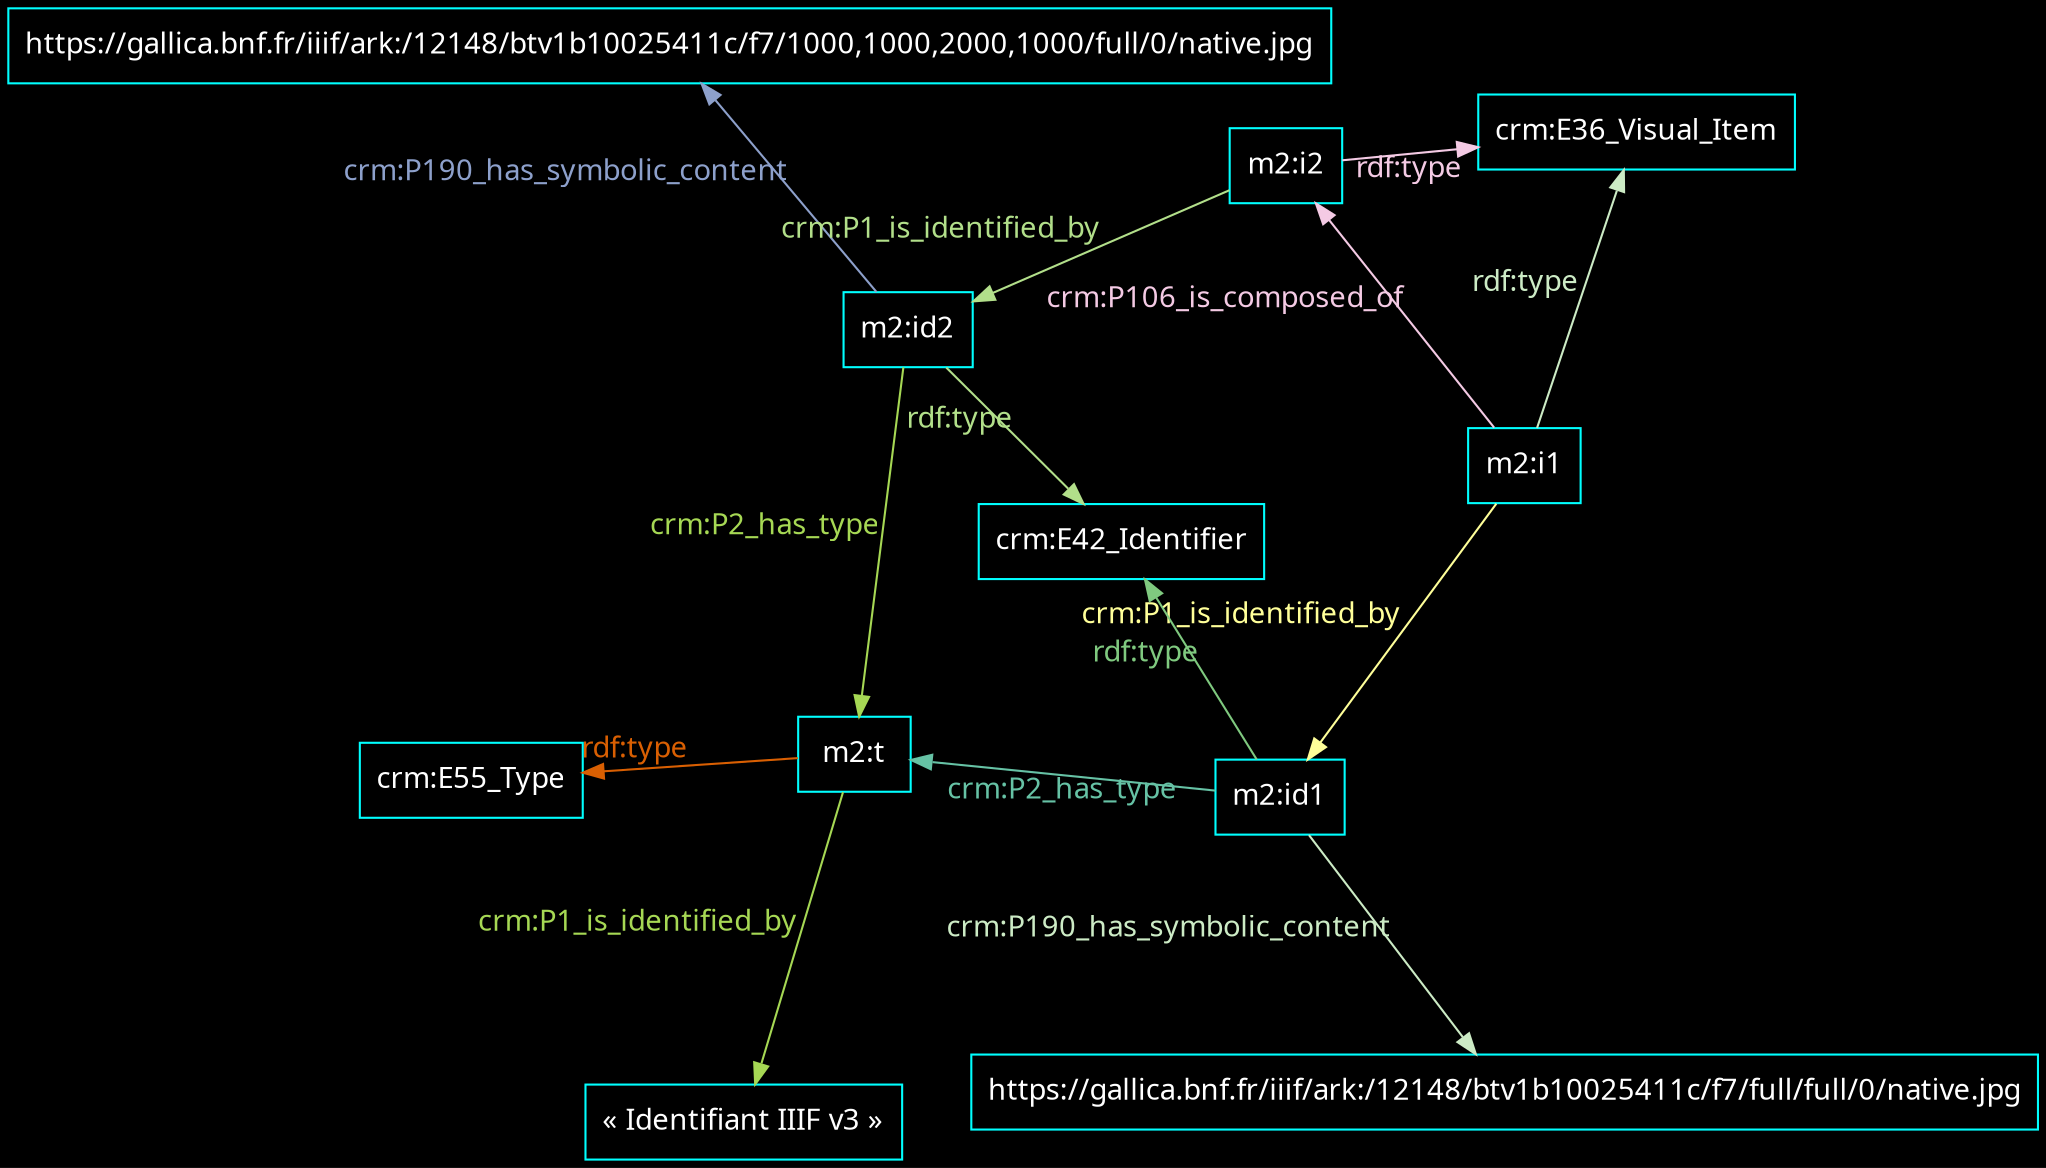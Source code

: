 digraph {
    graph [bgcolor=black]
    rankdir=LR
    node [color=white,fontcolor=white,fontname="FiraCode Nerd Font Mono Regular",shape=box]
    edge [color=white,fontcolor=white,fontname="FiraCode Nerd Font Mono Regular"]
    

    layout=neato
overlap=scale
splines=true
sep=.1
node [color=cyan,fontcolor=white]
edge [color=cyan,fontcolor=white]
"m2:i1" -> "crm:E36_Visual_Item" [label="rdf:type",color="#ccebc5",fontcolor="#ccebc5"]
"m2:t" -> "crm:E55_Type" [label="rdf:type",color="#d95f02",fontcolor="#d95f02"]
"m2:i1" -> "m2:id1" [label="crm:P1_is_identified_by",color="#ffff99",fontcolor="#ffff99"]
"m2:id2" -> "m2:t" [label="crm:P2_has_type",color="#a6d854",fontcolor="#a6d854"]
"m2:t" -> "« Identifiant IIIF v3 »" [label="crm:P1_is_identified_by",color="#a6d854",fontcolor="#a6d854"]
"m2:id1" -> "https://gallica.bnf.fr/iiif/ark:/12148/btv1b10025411c/f7/full/full/0/native.jpg" [label="crm:P190_has_symbolic_content",color="#ccebc5",fontcolor="#ccebc5"]
"m2:id2" -> "https://gallica.bnf.fr/iiif/ark:/12148/btv1b10025411c/f7/1000,1000,2000,1000/full/0/native.jpg" [label="crm:P190_has_symbolic_content",color="#8da0cb",fontcolor="#8da0cb"]
"m2:i2" -> "crm:E36_Visual_Item" [label="rdf:type",color="#f4cae4",fontcolor="#f4cae4"]
"m2:id1" -> "m2:t" [label="crm:P2_has_type",color="#66c2a5",fontcolor="#66c2a5"]
"m2:i1" -> "m2:i2" [label="crm:P106_is_composed_of",color="#f4cae4",fontcolor="#f4cae4"]
"m2:i2" -> "m2:id2" [label="crm:P1_is_identified_by",color="#b2df8a",fontcolor="#b2df8a"]
"m2:id1" -> "crm:E42_Identifier" [label="rdf:type",color="#7fc97f",fontcolor="#7fc97f"]
"m2:id2" -> "crm:E42_Identifier" [label="rdf:type",color="#b2df8a",fontcolor="#b2df8a"]
}
